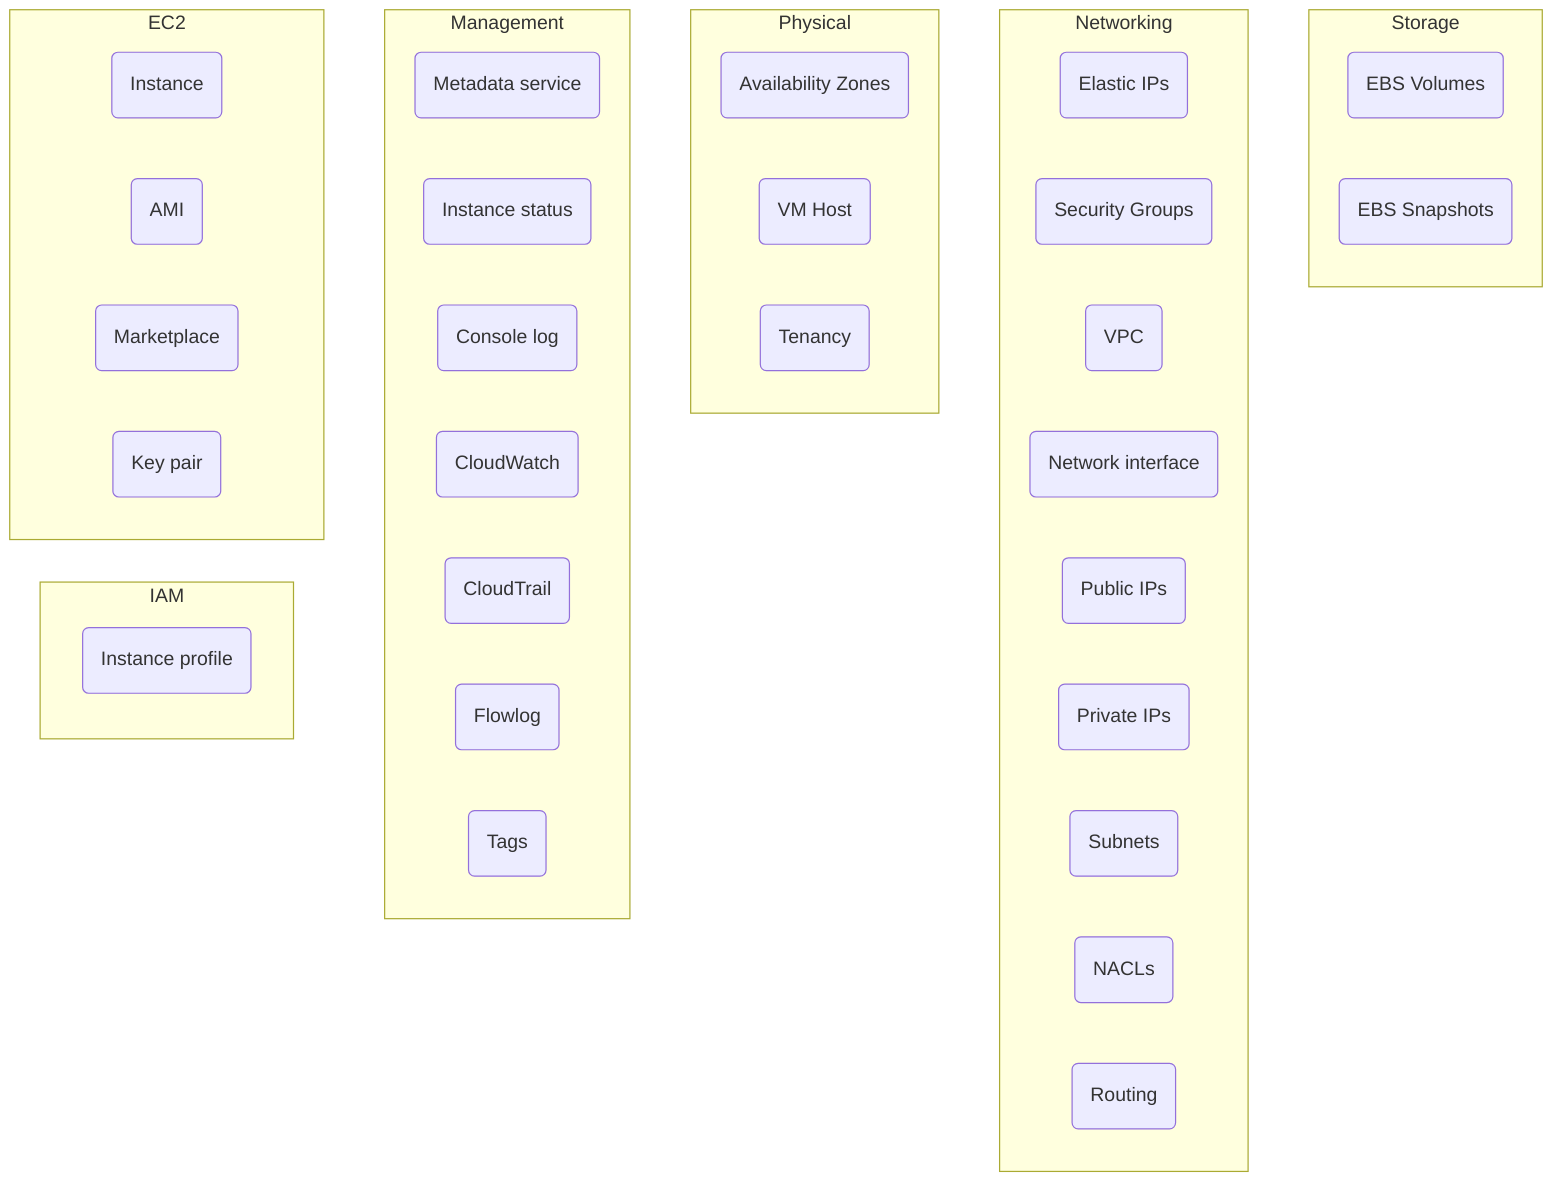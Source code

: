 graph LR
  subgraph Networking
    eip(Elastic IPs)
    sg(Security Groups)
    vpc(VPC)
    eni(Network interface)
    publicip(Public IPs)
    privateip(Private IPs)
    subnet(Subnets)
    nacl(NACLs)
    routing(Routing)
  end

  subgraph IAM
    instanceprofile(Instance profile)
  end

  subgraph Storage
    ebsvolume(EBS Volumes)
    ebssnapshot(EBS Snapshots)
  end

  subgraph Management
    metadata(Metadata service)
    status(Instance status)
    consolelog(Console log)
    cloudwatch(CloudWatch)
    cloudtrail(CloudTrail)
    flowlog(Flowlog)
    tag(Tags)
  end

  subgraph Physical
    az(Availability Zones)
    vmhost(VM Host)
    tenancy(Tenancy)
  end

  subgraph EC2
    instance(Instance)
    ami(AMI)
    market(Marketplace)
    key(Key pair)
  end


  instance --- metadata
  metadata --- az
  az --- eip
  eip --- ebsvolume
  linkStyle 0 stroke:#fff,stroke-width:0px;
  linkStyle 1 stroke:#fff,stroke-width:0px;
  linkStyle 2 stroke:#fff,stroke-width:0px;
  linkStyle 3 stroke:#fff,stroke-width:0px;